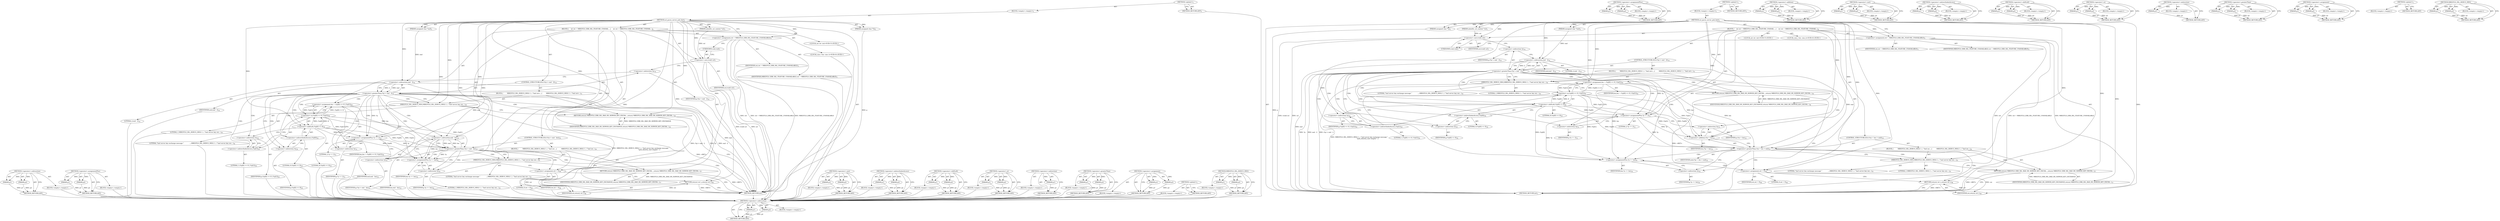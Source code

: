digraph "MBEDTLS_SSL_DEBUG_MSG" {
vulnerable_119 [label=<(METHOD,&lt;operator&gt;.subtraction)>];
vulnerable_120 [label=<(PARAM,p1)>];
vulnerable_121 [label=<(PARAM,p2)>];
vulnerable_122 [label=<(BLOCK,&lt;empty&gt;,&lt;empty&gt;)>];
vulnerable_123 [label=<(METHOD_RETURN,ANY)>];
vulnerable_144 [label=<(METHOD,&lt;operator&gt;.assignmentPlus)>];
vulnerable_145 [label=<(PARAM,p1)>];
vulnerable_146 [label=<(PARAM,p2)>];
vulnerable_147 [label=<(BLOCK,&lt;empty&gt;,&lt;empty&gt;)>];
vulnerable_148 [label=<(METHOD_RETURN,ANY)>];
vulnerable_6 [label=<(METHOD,&lt;global&gt;)<SUB>1</SUB>>];
vulnerable_7 [label=<(BLOCK,&lt;empty&gt;,&lt;empty&gt;)<SUB>1</SUB>>];
vulnerable_8 [label=<(METHOD,ssl_parse_server_psk_hint)<SUB>1</SUB>>];
vulnerable_9 [label=<(PARAM,mbedtls_ssl_context *ssl)<SUB>1</SUB>>];
vulnerable_10 [label=<(PARAM,unsigned char **p)<SUB>2</SUB>>];
vulnerable_11 [label=<(PARAM,unsigned char *end)<SUB>3</SUB>>];
vulnerable_12 [label=<(BLOCK,{
    int ret = MBEDTLS_ERR_SSL_FEATURE_UNAVAIL...,{
    int ret = MBEDTLS_ERR_SSL_FEATURE_UNAVAIL...)<SUB>4</SUB>>];
vulnerable_13 [label="<(LOCAL,int ret: int)<SUB>5</SUB>>"];
vulnerable_14 [label=<(&lt;operator&gt;.assignment,ret = MBEDTLS_ERR_SSL_FEATURE_UNAVAILABLE)<SUB>5</SUB>>];
vulnerable_15 [label=<(IDENTIFIER,ret,ret = MBEDTLS_ERR_SSL_FEATURE_UNAVAILABLE)<SUB>5</SUB>>];
vulnerable_16 [label=<(IDENTIFIER,MBEDTLS_ERR_SSL_FEATURE_UNAVAILABLE,ret = MBEDTLS_ERR_SSL_FEATURE_UNAVAILABLE)<SUB>5</SUB>>];
vulnerable_17 [label="<(LOCAL,size_t len: size_t)<SUB>6</SUB>>"];
vulnerable_18 [label=<(&lt;operator&gt;.cast,(void) ssl)<SUB>7</SUB>>];
vulnerable_19 [label=<(UNKNOWN,void,void)<SUB>7</SUB>>];
vulnerable_20 [label=<(IDENTIFIER,ssl,(void) ssl)<SUB>7</SUB>>];
vulnerable_21 [label=<(CONTROL_STRUCTURE,IF,if ((*p) &gt; end - 2))<SUB>14</SUB>>];
vulnerable_22 [label=<(&lt;operator&gt;.greaterThan,(*p) &gt; end - 2)<SUB>14</SUB>>];
vulnerable_23 [label=<(&lt;operator&gt;.indirection,*p)<SUB>14</SUB>>];
vulnerable_24 [label=<(IDENTIFIER,p,(*p) &gt; end - 2)<SUB>14</SUB>>];
vulnerable_25 [label=<(&lt;operator&gt;.subtraction,end - 2)<SUB>14</SUB>>];
vulnerable_26 [label=<(IDENTIFIER,end,end - 2)<SUB>14</SUB>>];
vulnerable_27 [label=<(LITERAL,2,end - 2)<SUB>14</SUB>>];
vulnerable_28 [label=<(BLOCK,{
        MBEDTLS_SSL_DEBUG_MSG( 1, ( &quot;bad serv...,{
        MBEDTLS_SSL_DEBUG_MSG( 1, ( &quot;bad serv...)<SUB>15</SUB>>];
vulnerable_29 [label=<(MBEDTLS_SSL_DEBUG_MSG,MBEDTLS_SSL_DEBUG_MSG( 1, ( &quot;bad server key exc...)<SUB>16</SUB>>];
vulnerable_30 [label=<(LITERAL,1,MBEDTLS_SSL_DEBUG_MSG( 1, ( &quot;bad server key exc...)<SUB>16</SUB>>];
vulnerable_31 [label=<(LITERAL,&quot;bad server key exchange message &quot;
            ...,MBEDTLS_SSL_DEBUG_MSG( 1, ( &quot;bad server key exc...)<SUB>16</SUB>>];
vulnerable_32 [label=<(RETURN,return( MBEDTLS_ERR_SSL_BAD_HS_SERVER_KEY_EXCHA...,return( MBEDTLS_ERR_SSL_BAD_HS_SERVER_KEY_EXCHA...)<SUB>18</SUB>>];
vulnerable_33 [label=<(IDENTIFIER,MBEDTLS_ERR_SSL_BAD_HS_SERVER_KEY_EXCHANGE,return( MBEDTLS_ERR_SSL_BAD_HS_SERVER_KEY_EXCHA...)<SUB>18</SUB>>];
vulnerable_34 [label=<(&lt;operator&gt;.assignment,len = (*p)[0] &lt;&lt; 8 | (*p)[1])<SUB>20</SUB>>];
vulnerable_35 [label=<(IDENTIFIER,len,len = (*p)[0] &lt;&lt; 8 | (*p)[1])<SUB>20</SUB>>];
vulnerable_36 [label=<(&lt;operator&gt;.or,(*p)[0] &lt;&lt; 8 | (*p)[1])<SUB>20</SUB>>];
vulnerable_37 [label=<(&lt;operator&gt;.shiftLeft,(*p)[0] &lt;&lt; 8)<SUB>20</SUB>>];
vulnerable_38 [label=<(&lt;operator&gt;.indirectIndexAccess,(*p)[0])<SUB>20</SUB>>];
vulnerable_39 [label=<(&lt;operator&gt;.indirection,*p)<SUB>20</SUB>>];
vulnerable_40 [label=<(IDENTIFIER,p,(*p)[0] &lt;&lt; 8)<SUB>20</SUB>>];
vulnerable_41 [label=<(LITERAL,0,(*p)[0] &lt;&lt; 8)<SUB>20</SUB>>];
vulnerable_42 [label=<(LITERAL,8,(*p)[0] &lt;&lt; 8)<SUB>20</SUB>>];
vulnerable_43 [label=<(&lt;operator&gt;.indirectIndexAccess,(*p)[1])<SUB>20</SUB>>];
vulnerable_44 [label=<(&lt;operator&gt;.indirection,*p)<SUB>20</SUB>>];
vulnerable_45 [label=<(IDENTIFIER,p,(*p)[0] &lt;&lt; 8 | (*p)[1])<SUB>20</SUB>>];
vulnerable_46 [label=<(LITERAL,1,(*p)[0] &lt;&lt; 8 | (*p)[1])<SUB>20</SUB>>];
vulnerable_47 [label=<(&lt;operator&gt;.assignmentPlus,*p += 2)<SUB>21</SUB>>];
vulnerable_48 [label=<(&lt;operator&gt;.indirection,*p)<SUB>21</SUB>>];
vulnerable_49 [label=<(IDENTIFIER,p,*p += 2)<SUB>21</SUB>>];
vulnerable_50 [label=<(LITERAL,2,*p += 2)<SUB>21</SUB>>];
vulnerable_51 [label=<(CONTROL_STRUCTURE,IF,if ((*p) + len &gt; end))<SUB>23</SUB>>];
vulnerable_52 [label=<(&lt;operator&gt;.greaterThan,(*p) + len &gt; end)<SUB>23</SUB>>];
vulnerable_53 [label=<(&lt;operator&gt;.addition,(*p) + len)<SUB>23</SUB>>];
vulnerable_54 [label=<(&lt;operator&gt;.indirection,*p)<SUB>23</SUB>>];
vulnerable_55 [label=<(IDENTIFIER,p,(*p) + len)<SUB>23</SUB>>];
vulnerable_56 [label=<(IDENTIFIER,len,(*p) + len)<SUB>23</SUB>>];
vulnerable_57 [label=<(IDENTIFIER,end,(*p) + len &gt; end)<SUB>23</SUB>>];
vulnerable_58 [label=<(BLOCK,{
         MBEDTLS_SSL_DEBUG_MSG( 1, ( &quot;bad ser...,{
         MBEDTLS_SSL_DEBUG_MSG( 1, ( &quot;bad ser...)<SUB>24</SUB>>];
vulnerable_59 [label=<(MBEDTLS_SSL_DEBUG_MSG,MBEDTLS_SSL_DEBUG_MSG( 1, ( &quot;bad server key exc...)<SUB>25</SUB>>];
vulnerable_60 [label=<(LITERAL,1,MBEDTLS_SSL_DEBUG_MSG( 1, ( &quot;bad server key exc...)<SUB>25</SUB>>];
vulnerable_61 [label=<(LITERAL,&quot;bad server key exchange message &quot;
            ...,MBEDTLS_SSL_DEBUG_MSG( 1, ( &quot;bad server key exc...)<SUB>25</SUB>>];
vulnerable_62 [label=<(RETURN,return( MBEDTLS_ERR_SSL_BAD_HS_SERVER_KEY_EXCHA...,return( MBEDTLS_ERR_SSL_BAD_HS_SERVER_KEY_EXCHA...)<SUB>27</SUB>>];
vulnerable_63 [label=<(IDENTIFIER,MBEDTLS_ERR_SSL_BAD_HS_SERVER_KEY_EXCHANGE,return( MBEDTLS_ERR_SSL_BAD_HS_SERVER_KEY_EXCHA...)<SUB>27</SUB>>];
vulnerable_64 [label=<(&lt;operator&gt;.assignmentPlus,*p += len)<SUB>35</SUB>>];
vulnerable_65 [label=<(&lt;operator&gt;.indirection,*p)<SUB>35</SUB>>];
vulnerable_66 [label=<(IDENTIFIER,p,*p += len)<SUB>35</SUB>>];
vulnerable_67 [label=<(IDENTIFIER,len,*p += len)<SUB>35</SUB>>];
vulnerable_68 [label=<(&lt;operator&gt;.assignment,ret = 0)<SUB>36</SUB>>];
vulnerable_69 [label=<(IDENTIFIER,ret,ret = 0)<SUB>36</SUB>>];
vulnerable_70 [label=<(LITERAL,0,ret = 0)<SUB>36</SUB>>];
vulnerable_71 [label=<(RETURN,return( ret );,return( ret );)<SUB>38</SUB>>];
vulnerable_72 [label=<(IDENTIFIER,ret,return( ret );)<SUB>38</SUB>>];
vulnerable_73 [label=<(METHOD_RETURN,int)<SUB>1</SUB>>];
vulnerable_75 [label=<(METHOD_RETURN,ANY)<SUB>1</SUB>>];
vulnerable_149 [label=<(METHOD,&lt;operator&gt;.addition)>];
vulnerable_150 [label=<(PARAM,p1)>];
vulnerable_151 [label=<(PARAM,p2)>];
vulnerable_152 [label=<(BLOCK,&lt;empty&gt;,&lt;empty&gt;)>];
vulnerable_153 [label=<(METHOD_RETURN,ANY)>];
vulnerable_105 [label=<(METHOD,&lt;operator&gt;.cast)>];
vulnerable_106 [label=<(PARAM,p1)>];
vulnerable_107 [label=<(PARAM,p2)>];
vulnerable_108 [label=<(BLOCK,&lt;empty&gt;,&lt;empty&gt;)>];
vulnerable_109 [label=<(METHOD_RETURN,ANY)>];
vulnerable_139 [label=<(METHOD,&lt;operator&gt;.indirectIndexAccess)>];
vulnerable_140 [label=<(PARAM,p1)>];
vulnerable_141 [label=<(PARAM,p2)>];
vulnerable_142 [label=<(BLOCK,&lt;empty&gt;,&lt;empty&gt;)>];
vulnerable_143 [label=<(METHOD_RETURN,ANY)>];
vulnerable_134 [label=<(METHOD,&lt;operator&gt;.shiftLeft)>];
vulnerable_135 [label=<(PARAM,p1)>];
vulnerable_136 [label=<(PARAM,p2)>];
vulnerable_137 [label=<(BLOCK,&lt;empty&gt;,&lt;empty&gt;)>];
vulnerable_138 [label=<(METHOD_RETURN,ANY)>];
vulnerable_129 [label=<(METHOD,&lt;operator&gt;.or)>];
vulnerable_130 [label=<(PARAM,p1)>];
vulnerable_131 [label=<(PARAM,p2)>];
vulnerable_132 [label=<(BLOCK,&lt;empty&gt;,&lt;empty&gt;)>];
vulnerable_133 [label=<(METHOD_RETURN,ANY)>];
vulnerable_115 [label=<(METHOD,&lt;operator&gt;.indirection)>];
vulnerable_116 [label=<(PARAM,p1)>];
vulnerable_117 [label=<(BLOCK,&lt;empty&gt;,&lt;empty&gt;)>];
vulnerable_118 [label=<(METHOD_RETURN,ANY)>];
vulnerable_110 [label=<(METHOD,&lt;operator&gt;.greaterThan)>];
vulnerable_111 [label=<(PARAM,p1)>];
vulnerable_112 [label=<(PARAM,p2)>];
vulnerable_113 [label=<(BLOCK,&lt;empty&gt;,&lt;empty&gt;)>];
vulnerable_114 [label=<(METHOD_RETURN,ANY)>];
vulnerable_100 [label=<(METHOD,&lt;operator&gt;.assignment)>];
vulnerable_101 [label=<(PARAM,p1)>];
vulnerable_102 [label=<(PARAM,p2)>];
vulnerable_103 [label=<(BLOCK,&lt;empty&gt;,&lt;empty&gt;)>];
vulnerable_104 [label=<(METHOD_RETURN,ANY)>];
vulnerable_94 [label=<(METHOD,&lt;global&gt;)<SUB>1</SUB>>];
vulnerable_95 [label=<(BLOCK,&lt;empty&gt;,&lt;empty&gt;)>];
vulnerable_96 [label=<(METHOD_RETURN,ANY)>];
vulnerable_124 [label=<(METHOD,MBEDTLS_SSL_DEBUG_MSG)>];
vulnerable_125 [label=<(PARAM,p1)>];
vulnerable_126 [label=<(PARAM,p2)>];
vulnerable_127 [label=<(BLOCK,&lt;empty&gt;,&lt;empty&gt;)>];
vulnerable_128 [label=<(METHOD_RETURN,ANY)>];
fixed_119 [label=<(METHOD,&lt;operator&gt;.subtraction)>];
fixed_120 [label=<(PARAM,p1)>];
fixed_121 [label=<(PARAM,p2)>];
fixed_122 [label=<(BLOCK,&lt;empty&gt;,&lt;empty&gt;)>];
fixed_123 [label=<(METHOD_RETURN,ANY)>];
fixed_144 [label=<(METHOD,&lt;operator&gt;.assignmentPlus)>];
fixed_145 [label=<(PARAM,p1)>];
fixed_146 [label=<(PARAM,p2)>];
fixed_147 [label=<(BLOCK,&lt;empty&gt;,&lt;empty&gt;)>];
fixed_148 [label=<(METHOD_RETURN,ANY)>];
fixed_6 [label=<(METHOD,&lt;global&gt;)<SUB>1</SUB>>];
fixed_7 [label=<(BLOCK,&lt;empty&gt;,&lt;empty&gt;)<SUB>1</SUB>>];
fixed_8 [label=<(METHOD,ssl_parse_server_psk_hint)<SUB>1</SUB>>];
fixed_9 [label=<(PARAM,mbedtls_ssl_context *ssl)<SUB>1</SUB>>];
fixed_10 [label=<(PARAM,unsigned char **p)<SUB>2</SUB>>];
fixed_11 [label=<(PARAM,unsigned char *end)<SUB>3</SUB>>];
fixed_12 [label=<(BLOCK,{
    int ret = MBEDTLS_ERR_SSL_FEATURE_UNAVAIL...,{
    int ret = MBEDTLS_ERR_SSL_FEATURE_UNAVAIL...)<SUB>4</SUB>>];
fixed_13 [label="<(LOCAL,int ret: int)<SUB>5</SUB>>"];
fixed_14 [label=<(&lt;operator&gt;.assignment,ret = MBEDTLS_ERR_SSL_FEATURE_UNAVAILABLE)<SUB>5</SUB>>];
fixed_15 [label=<(IDENTIFIER,ret,ret = MBEDTLS_ERR_SSL_FEATURE_UNAVAILABLE)<SUB>5</SUB>>];
fixed_16 [label=<(IDENTIFIER,MBEDTLS_ERR_SSL_FEATURE_UNAVAILABLE,ret = MBEDTLS_ERR_SSL_FEATURE_UNAVAILABLE)<SUB>5</SUB>>];
fixed_17 [label="<(LOCAL,size_t len: size_t)<SUB>6</SUB>>"];
fixed_18 [label=<(&lt;operator&gt;.cast,(void) ssl)<SUB>7</SUB>>];
fixed_19 [label=<(UNKNOWN,void,void)<SUB>7</SUB>>];
fixed_20 [label=<(IDENTIFIER,ssl,(void) ssl)<SUB>7</SUB>>];
fixed_21 [label=<(CONTROL_STRUCTURE,IF,if ((*p) &gt; end - 2))<SUB>14</SUB>>];
fixed_22 [label=<(&lt;operator&gt;.greaterThan,(*p) &gt; end - 2)<SUB>14</SUB>>];
fixed_23 [label=<(&lt;operator&gt;.indirection,*p)<SUB>14</SUB>>];
fixed_24 [label=<(IDENTIFIER,p,(*p) &gt; end - 2)<SUB>14</SUB>>];
fixed_25 [label=<(&lt;operator&gt;.subtraction,end - 2)<SUB>14</SUB>>];
fixed_26 [label=<(IDENTIFIER,end,end - 2)<SUB>14</SUB>>];
fixed_27 [label=<(LITERAL,2,end - 2)<SUB>14</SUB>>];
fixed_28 [label=<(BLOCK,{
        MBEDTLS_SSL_DEBUG_MSG( 1, ( &quot;bad serv...,{
        MBEDTLS_SSL_DEBUG_MSG( 1, ( &quot;bad serv...)<SUB>15</SUB>>];
fixed_29 [label=<(MBEDTLS_SSL_DEBUG_MSG,MBEDTLS_SSL_DEBUG_MSG( 1, ( &quot;bad server key exc...)<SUB>16</SUB>>];
fixed_30 [label=<(LITERAL,1,MBEDTLS_SSL_DEBUG_MSG( 1, ( &quot;bad server key exc...)<SUB>16</SUB>>];
fixed_31 [label=<(LITERAL,&quot;bad server key exchange message &quot;
            ...,MBEDTLS_SSL_DEBUG_MSG( 1, ( &quot;bad server key exc...)<SUB>16</SUB>>];
fixed_32 [label=<(RETURN,return( MBEDTLS_ERR_SSL_BAD_HS_SERVER_KEY_EXCHA...,return( MBEDTLS_ERR_SSL_BAD_HS_SERVER_KEY_EXCHA...)<SUB>18</SUB>>];
fixed_33 [label=<(IDENTIFIER,MBEDTLS_ERR_SSL_BAD_HS_SERVER_KEY_EXCHANGE,return( MBEDTLS_ERR_SSL_BAD_HS_SERVER_KEY_EXCHA...)<SUB>18</SUB>>];
fixed_34 [label=<(&lt;operator&gt;.assignment,len = (*p)[0] &lt;&lt; 8 | (*p)[1])<SUB>20</SUB>>];
fixed_35 [label=<(IDENTIFIER,len,len = (*p)[0] &lt;&lt; 8 | (*p)[1])<SUB>20</SUB>>];
fixed_36 [label=<(&lt;operator&gt;.or,(*p)[0] &lt;&lt; 8 | (*p)[1])<SUB>20</SUB>>];
fixed_37 [label=<(&lt;operator&gt;.shiftLeft,(*p)[0] &lt;&lt; 8)<SUB>20</SUB>>];
fixed_38 [label=<(&lt;operator&gt;.indirectIndexAccess,(*p)[0])<SUB>20</SUB>>];
fixed_39 [label=<(&lt;operator&gt;.indirection,*p)<SUB>20</SUB>>];
fixed_40 [label=<(IDENTIFIER,p,(*p)[0] &lt;&lt; 8)<SUB>20</SUB>>];
fixed_41 [label=<(LITERAL,0,(*p)[0] &lt;&lt; 8)<SUB>20</SUB>>];
fixed_42 [label=<(LITERAL,8,(*p)[0] &lt;&lt; 8)<SUB>20</SUB>>];
fixed_43 [label=<(&lt;operator&gt;.indirectIndexAccess,(*p)[1])<SUB>20</SUB>>];
fixed_44 [label=<(&lt;operator&gt;.indirection,*p)<SUB>20</SUB>>];
fixed_45 [label=<(IDENTIFIER,p,(*p)[0] &lt;&lt; 8 | (*p)[1])<SUB>20</SUB>>];
fixed_46 [label=<(LITERAL,1,(*p)[0] &lt;&lt; 8 | (*p)[1])<SUB>20</SUB>>];
fixed_47 [label=<(&lt;operator&gt;.assignmentPlus,*p += 2)<SUB>21</SUB>>];
fixed_48 [label=<(&lt;operator&gt;.indirection,*p)<SUB>21</SUB>>];
fixed_49 [label=<(IDENTIFIER,p,*p += 2)<SUB>21</SUB>>];
fixed_50 [label=<(LITERAL,2,*p += 2)<SUB>21</SUB>>];
fixed_51 [label=<(CONTROL_STRUCTURE,IF,if ((*p) &gt; end - len))<SUB>23</SUB>>];
fixed_52 [label=<(&lt;operator&gt;.greaterThan,(*p) &gt; end - len)<SUB>23</SUB>>];
fixed_53 [label=<(&lt;operator&gt;.indirection,*p)<SUB>23</SUB>>];
fixed_54 [label=<(IDENTIFIER,p,(*p) &gt; end - len)<SUB>23</SUB>>];
fixed_55 [label=<(&lt;operator&gt;.subtraction,end - len)<SUB>23</SUB>>];
fixed_56 [label=<(IDENTIFIER,end,end - len)<SUB>23</SUB>>];
fixed_57 [label=<(IDENTIFIER,len,end - len)<SUB>23</SUB>>];
fixed_58 [label=<(BLOCK,{
         MBEDTLS_SSL_DEBUG_MSG( 1, ( &quot;bad ser...,{
         MBEDTLS_SSL_DEBUG_MSG( 1, ( &quot;bad ser...)<SUB>24</SUB>>];
fixed_59 [label=<(MBEDTLS_SSL_DEBUG_MSG,MBEDTLS_SSL_DEBUG_MSG( 1, ( &quot;bad server key exc...)<SUB>25</SUB>>];
fixed_60 [label=<(LITERAL,1,MBEDTLS_SSL_DEBUG_MSG( 1, ( &quot;bad server key exc...)<SUB>25</SUB>>];
fixed_61 [label=<(LITERAL,&quot;bad server key exchange message &quot;
            ...,MBEDTLS_SSL_DEBUG_MSG( 1, ( &quot;bad server key exc...)<SUB>25</SUB>>];
fixed_62 [label=<(RETURN,return( MBEDTLS_ERR_SSL_BAD_HS_SERVER_KEY_EXCHA...,return( MBEDTLS_ERR_SSL_BAD_HS_SERVER_KEY_EXCHA...)<SUB>27</SUB>>];
fixed_63 [label=<(IDENTIFIER,MBEDTLS_ERR_SSL_BAD_HS_SERVER_KEY_EXCHANGE,return( MBEDTLS_ERR_SSL_BAD_HS_SERVER_KEY_EXCHA...)<SUB>27</SUB>>];
fixed_64 [label=<(&lt;operator&gt;.assignmentPlus,*p += len)<SUB>35</SUB>>];
fixed_65 [label=<(&lt;operator&gt;.indirection,*p)<SUB>35</SUB>>];
fixed_66 [label=<(IDENTIFIER,p,*p += len)<SUB>35</SUB>>];
fixed_67 [label=<(IDENTIFIER,len,*p += len)<SUB>35</SUB>>];
fixed_68 [label=<(&lt;operator&gt;.assignment,ret = 0)<SUB>36</SUB>>];
fixed_69 [label=<(IDENTIFIER,ret,ret = 0)<SUB>36</SUB>>];
fixed_70 [label=<(LITERAL,0,ret = 0)<SUB>36</SUB>>];
fixed_71 [label=<(RETURN,return( ret );,return( ret );)<SUB>38</SUB>>];
fixed_72 [label=<(IDENTIFIER,ret,return( ret );)<SUB>38</SUB>>];
fixed_73 [label=<(METHOD_RETURN,int)<SUB>1</SUB>>];
fixed_75 [label=<(METHOD_RETURN,ANY)<SUB>1</SUB>>];
fixed_105 [label=<(METHOD,&lt;operator&gt;.cast)>];
fixed_106 [label=<(PARAM,p1)>];
fixed_107 [label=<(PARAM,p2)>];
fixed_108 [label=<(BLOCK,&lt;empty&gt;,&lt;empty&gt;)>];
fixed_109 [label=<(METHOD_RETURN,ANY)>];
fixed_139 [label=<(METHOD,&lt;operator&gt;.indirectIndexAccess)>];
fixed_140 [label=<(PARAM,p1)>];
fixed_141 [label=<(PARAM,p2)>];
fixed_142 [label=<(BLOCK,&lt;empty&gt;,&lt;empty&gt;)>];
fixed_143 [label=<(METHOD_RETURN,ANY)>];
fixed_134 [label=<(METHOD,&lt;operator&gt;.shiftLeft)>];
fixed_135 [label=<(PARAM,p1)>];
fixed_136 [label=<(PARAM,p2)>];
fixed_137 [label=<(BLOCK,&lt;empty&gt;,&lt;empty&gt;)>];
fixed_138 [label=<(METHOD_RETURN,ANY)>];
fixed_129 [label=<(METHOD,&lt;operator&gt;.or)>];
fixed_130 [label=<(PARAM,p1)>];
fixed_131 [label=<(PARAM,p2)>];
fixed_132 [label=<(BLOCK,&lt;empty&gt;,&lt;empty&gt;)>];
fixed_133 [label=<(METHOD_RETURN,ANY)>];
fixed_115 [label=<(METHOD,&lt;operator&gt;.indirection)>];
fixed_116 [label=<(PARAM,p1)>];
fixed_117 [label=<(BLOCK,&lt;empty&gt;,&lt;empty&gt;)>];
fixed_118 [label=<(METHOD_RETURN,ANY)>];
fixed_110 [label=<(METHOD,&lt;operator&gt;.greaterThan)>];
fixed_111 [label=<(PARAM,p1)>];
fixed_112 [label=<(PARAM,p2)>];
fixed_113 [label=<(BLOCK,&lt;empty&gt;,&lt;empty&gt;)>];
fixed_114 [label=<(METHOD_RETURN,ANY)>];
fixed_100 [label=<(METHOD,&lt;operator&gt;.assignment)>];
fixed_101 [label=<(PARAM,p1)>];
fixed_102 [label=<(PARAM,p2)>];
fixed_103 [label=<(BLOCK,&lt;empty&gt;,&lt;empty&gt;)>];
fixed_104 [label=<(METHOD_RETURN,ANY)>];
fixed_94 [label=<(METHOD,&lt;global&gt;)<SUB>1</SUB>>];
fixed_95 [label=<(BLOCK,&lt;empty&gt;,&lt;empty&gt;)>];
fixed_96 [label=<(METHOD_RETURN,ANY)>];
fixed_124 [label=<(METHOD,MBEDTLS_SSL_DEBUG_MSG)>];
fixed_125 [label=<(PARAM,p1)>];
fixed_126 [label=<(PARAM,p2)>];
fixed_127 [label=<(BLOCK,&lt;empty&gt;,&lt;empty&gt;)>];
fixed_128 [label=<(METHOD_RETURN,ANY)>];
vulnerable_119 -> vulnerable_120  [key=0, label="AST: "];
vulnerable_119 -> vulnerable_120  [key=1, label="DDG: "];
vulnerable_119 -> vulnerable_122  [key=0, label="AST: "];
vulnerable_119 -> vulnerable_121  [key=0, label="AST: "];
vulnerable_119 -> vulnerable_121  [key=1, label="DDG: "];
vulnerable_119 -> vulnerable_123  [key=0, label="AST: "];
vulnerable_119 -> vulnerable_123  [key=1, label="CFG: "];
vulnerable_120 -> vulnerable_123  [key=0, label="DDG: p1"];
vulnerable_121 -> vulnerable_123  [key=0, label="DDG: p2"];
vulnerable_144 -> vulnerable_145  [key=0, label="AST: "];
vulnerable_144 -> vulnerable_145  [key=1, label="DDG: "];
vulnerable_144 -> vulnerable_147  [key=0, label="AST: "];
vulnerable_144 -> vulnerable_146  [key=0, label="AST: "];
vulnerable_144 -> vulnerable_146  [key=1, label="DDG: "];
vulnerable_144 -> vulnerable_148  [key=0, label="AST: "];
vulnerable_144 -> vulnerable_148  [key=1, label="CFG: "];
vulnerable_145 -> vulnerable_148  [key=0, label="DDG: p1"];
vulnerable_146 -> vulnerable_148  [key=0, label="DDG: p2"];
vulnerable_6 -> vulnerable_7  [key=0, label="AST: "];
vulnerable_6 -> vulnerable_75  [key=0, label="AST: "];
vulnerable_6 -> vulnerable_75  [key=1, label="CFG: "];
vulnerable_7 -> vulnerable_8  [key=0, label="AST: "];
vulnerable_8 -> vulnerable_9  [key=0, label="AST: "];
vulnerable_8 -> vulnerable_9  [key=1, label="DDG: "];
vulnerable_8 -> vulnerable_10  [key=0, label="AST: "];
vulnerable_8 -> vulnerable_10  [key=1, label="DDG: "];
vulnerable_8 -> vulnerable_11  [key=0, label="AST: "];
vulnerable_8 -> vulnerable_11  [key=1, label="DDG: "];
vulnerable_8 -> vulnerable_12  [key=0, label="AST: "];
vulnerable_8 -> vulnerable_73  [key=0, label="AST: "];
vulnerable_8 -> vulnerable_14  [key=0, label="CFG: "];
vulnerable_8 -> vulnerable_14  [key=1, label="DDG: "];
vulnerable_8 -> vulnerable_18  [key=0, label="DDG: "];
vulnerable_8 -> vulnerable_47  [key=0, label="DDG: "];
vulnerable_8 -> vulnerable_64  [key=0, label="DDG: "];
vulnerable_8 -> vulnerable_68  [key=0, label="DDG: "];
vulnerable_8 -> vulnerable_72  [key=0, label="DDG: "];
vulnerable_8 -> vulnerable_32  [key=0, label="DDG: "];
vulnerable_8 -> vulnerable_52  [key=0, label="DDG: "];
vulnerable_8 -> vulnerable_62  [key=0, label="DDG: "];
vulnerable_8 -> vulnerable_25  [key=0, label="DDG: "];
vulnerable_8 -> vulnerable_29  [key=0, label="DDG: "];
vulnerable_8 -> vulnerable_33  [key=0, label="DDG: "];
vulnerable_8 -> vulnerable_37  [key=0, label="DDG: "];
vulnerable_8 -> vulnerable_53  [key=0, label="DDG: "];
vulnerable_8 -> vulnerable_59  [key=0, label="DDG: "];
vulnerable_8 -> vulnerable_63  [key=0, label="DDG: "];
vulnerable_9 -> vulnerable_18  [key=0, label="DDG: ssl"];
vulnerable_10 -> vulnerable_73  [key=0, label="DDG: p"];
vulnerable_11 -> vulnerable_25  [key=0, label="DDG: end"];
vulnerable_12 -> vulnerable_13  [key=0, label="AST: "];
vulnerable_12 -> vulnerable_14  [key=0, label="AST: "];
vulnerable_12 -> vulnerable_17  [key=0, label="AST: "];
vulnerable_12 -> vulnerable_18  [key=0, label="AST: "];
vulnerable_12 -> vulnerable_21  [key=0, label="AST: "];
vulnerable_12 -> vulnerable_34  [key=0, label="AST: "];
vulnerable_12 -> vulnerable_47  [key=0, label="AST: "];
vulnerable_12 -> vulnerable_51  [key=0, label="AST: "];
vulnerable_12 -> vulnerable_64  [key=0, label="AST: "];
vulnerable_12 -> vulnerable_68  [key=0, label="AST: "];
vulnerable_12 -> vulnerable_71  [key=0, label="AST: "];
vulnerable_14 -> vulnerable_15  [key=0, label="AST: "];
vulnerable_14 -> vulnerable_16  [key=0, label="AST: "];
vulnerable_14 -> vulnerable_19  [key=0, label="CFG: "];
vulnerable_14 -> vulnerable_73  [key=0, label="DDG: ret"];
vulnerable_14 -> vulnerable_73  [key=1, label="DDG: ret = MBEDTLS_ERR_SSL_FEATURE_UNAVAILABLE"];
vulnerable_14 -> vulnerable_73  [key=2, label="DDG: MBEDTLS_ERR_SSL_FEATURE_UNAVAILABLE"];
vulnerable_18 -> vulnerable_19  [key=0, label="AST: "];
vulnerable_18 -> vulnerable_20  [key=0, label="AST: "];
vulnerable_18 -> vulnerable_23  [key=0, label="CFG: "];
vulnerable_18 -> vulnerable_73  [key=0, label="DDG: ssl"];
vulnerable_18 -> vulnerable_73  [key=1, label="DDG: (void) ssl"];
vulnerable_19 -> vulnerable_18  [key=0, label="CFG: "];
vulnerable_21 -> vulnerable_22  [key=0, label="AST: "];
vulnerable_21 -> vulnerable_28  [key=0, label="AST: "];
vulnerable_22 -> vulnerable_23  [key=0, label="AST: "];
vulnerable_22 -> vulnerable_25  [key=0, label="AST: "];
vulnerable_22 -> vulnerable_29  [key=0, label="CFG: "];
vulnerable_22 -> vulnerable_29  [key=1, label="CDG: "];
vulnerable_22 -> vulnerable_39  [key=0, label="CFG: "];
vulnerable_22 -> vulnerable_39  [key=1, label="CDG: "];
vulnerable_22 -> vulnerable_73  [key=0, label="DDG: *p"];
vulnerable_22 -> vulnerable_73  [key=1, label="DDG: end - 2"];
vulnerable_22 -> vulnerable_73  [key=2, label="DDG: (*p) &gt; end - 2"];
vulnerable_22 -> vulnerable_47  [key=0, label="DDG: *p"];
vulnerable_22 -> vulnerable_47  [key=1, label="CDG: "];
vulnerable_22 -> vulnerable_34  [key=0, label="CDG: "];
vulnerable_22 -> vulnerable_48  [key=0, label="CDG: "];
vulnerable_22 -> vulnerable_32  [key=0, label="CDG: "];
vulnerable_22 -> vulnerable_36  [key=0, label="CDG: "];
vulnerable_22 -> vulnerable_52  [key=0, label="CDG: "];
vulnerable_22 -> vulnerable_37  [key=0, label="CDG: "];
vulnerable_22 -> vulnerable_53  [key=0, label="CDG: "];
vulnerable_22 -> vulnerable_38  [key=0, label="CDG: "];
vulnerable_22 -> vulnerable_44  [key=0, label="CDG: "];
vulnerable_22 -> vulnerable_54  [key=0, label="CDG: "];
vulnerable_22 -> vulnerable_43  [key=0, label="CDG: "];
vulnerable_23 -> vulnerable_24  [key=0, label="AST: "];
vulnerable_23 -> vulnerable_25  [key=0, label="CFG: "];
vulnerable_25 -> vulnerable_26  [key=0, label="AST: "];
vulnerable_25 -> vulnerable_27  [key=0, label="AST: "];
vulnerable_25 -> vulnerable_22  [key=0, label="CFG: "];
vulnerable_25 -> vulnerable_22  [key=1, label="DDG: end"];
vulnerable_25 -> vulnerable_22  [key=2, label="DDG: 2"];
vulnerable_25 -> vulnerable_73  [key=0, label="DDG: end"];
vulnerable_25 -> vulnerable_52  [key=0, label="DDG: end"];
vulnerable_28 -> vulnerable_29  [key=0, label="AST: "];
vulnerable_28 -> vulnerable_32  [key=0, label="AST: "];
vulnerable_29 -> vulnerable_30  [key=0, label="AST: "];
vulnerable_29 -> vulnerable_31  [key=0, label="AST: "];
vulnerable_29 -> vulnerable_32  [key=0, label="CFG: "];
vulnerable_29 -> vulnerable_73  [key=0, label="DDG: MBEDTLS_SSL_DEBUG_MSG( 1, ( &quot;bad server key exchange message &quot;
                                    &quot;(psk_identity_hint length)&quot; ) )"];
vulnerable_32 -> vulnerable_33  [key=0, label="AST: "];
vulnerable_32 -> vulnerable_73  [key=0, label="CFG: "];
vulnerable_32 -> vulnerable_73  [key=1, label="DDG: &lt;RET&gt;"];
vulnerable_33 -> vulnerable_32  [key=0, label="DDG: MBEDTLS_ERR_SSL_BAD_HS_SERVER_KEY_EXCHANGE"];
vulnerable_34 -> vulnerable_35  [key=0, label="AST: "];
vulnerable_34 -> vulnerable_36  [key=0, label="AST: "];
vulnerable_34 -> vulnerable_48  [key=0, label="CFG: "];
vulnerable_34 -> vulnerable_64  [key=0, label="DDG: len"];
vulnerable_34 -> vulnerable_52  [key=0, label="DDG: len"];
vulnerable_34 -> vulnerable_53  [key=0, label="DDG: len"];
vulnerable_36 -> vulnerable_37  [key=0, label="AST: "];
vulnerable_36 -> vulnerable_43  [key=0, label="AST: "];
vulnerable_36 -> vulnerable_34  [key=0, label="CFG: "];
vulnerable_36 -> vulnerable_34  [key=1, label="DDG: (*p)[0] &lt;&lt; 8"];
vulnerable_36 -> vulnerable_34  [key=2, label="DDG: (*p)[1]"];
vulnerable_36 -> vulnerable_47  [key=0, label="DDG: (*p)[1]"];
vulnerable_36 -> vulnerable_64  [key=0, label="DDG: (*p)[1]"];
vulnerable_36 -> vulnerable_52  [key=0, label="DDG: (*p)[1]"];
vulnerable_36 -> vulnerable_53  [key=0, label="DDG: (*p)[1]"];
vulnerable_37 -> vulnerable_38  [key=0, label="AST: "];
vulnerable_37 -> vulnerable_42  [key=0, label="AST: "];
vulnerable_37 -> vulnerable_44  [key=0, label="CFG: "];
vulnerable_37 -> vulnerable_47  [key=0, label="DDG: (*p)[0]"];
vulnerable_37 -> vulnerable_64  [key=0, label="DDG: (*p)[0]"];
vulnerable_37 -> vulnerable_36  [key=0, label="DDG: (*p)[0]"];
vulnerable_37 -> vulnerable_36  [key=1, label="DDG: 8"];
vulnerable_37 -> vulnerable_52  [key=0, label="DDG: (*p)[0]"];
vulnerable_37 -> vulnerable_53  [key=0, label="DDG: (*p)[0]"];
vulnerable_38 -> vulnerable_39  [key=0, label="AST: "];
vulnerable_38 -> vulnerable_41  [key=0, label="AST: "];
vulnerable_38 -> vulnerable_37  [key=0, label="CFG: "];
vulnerable_39 -> vulnerable_40  [key=0, label="AST: "];
vulnerable_39 -> vulnerable_38  [key=0, label="CFG: "];
vulnerable_43 -> vulnerable_44  [key=0, label="AST: "];
vulnerable_43 -> vulnerable_46  [key=0, label="AST: "];
vulnerable_43 -> vulnerable_36  [key=0, label="CFG: "];
vulnerable_44 -> vulnerable_45  [key=0, label="AST: "];
vulnerable_44 -> vulnerable_43  [key=0, label="CFG: "];
vulnerable_47 -> vulnerable_48  [key=0, label="AST: "];
vulnerable_47 -> vulnerable_50  [key=0, label="AST: "];
vulnerable_47 -> vulnerable_54  [key=0, label="CFG: "];
vulnerable_47 -> vulnerable_64  [key=0, label="DDG: *p"];
vulnerable_47 -> vulnerable_52  [key=0, label="DDG: *p"];
vulnerable_47 -> vulnerable_53  [key=0, label="DDG: *p"];
vulnerable_48 -> vulnerable_49  [key=0, label="AST: "];
vulnerable_48 -> vulnerable_47  [key=0, label="CFG: "];
vulnerable_51 -> vulnerable_52  [key=0, label="AST: "];
vulnerable_51 -> vulnerable_58  [key=0, label="AST: "];
vulnerable_52 -> vulnerable_53  [key=0, label="AST: "];
vulnerable_52 -> vulnerable_57  [key=0, label="AST: "];
vulnerable_52 -> vulnerable_59  [key=0, label="CFG: "];
vulnerable_52 -> vulnerable_59  [key=1, label="CDG: "];
vulnerable_52 -> vulnerable_65  [key=0, label="CFG: "];
vulnerable_52 -> vulnerable_65  [key=1, label="CDG: "];
vulnerable_52 -> vulnerable_68  [key=0, label="CDG: "];
vulnerable_52 -> vulnerable_64  [key=0, label="CDG: "];
vulnerable_52 -> vulnerable_71  [key=0, label="CDG: "];
vulnerable_52 -> vulnerable_62  [key=0, label="CDG: "];
vulnerable_53 -> vulnerable_54  [key=0, label="AST: "];
vulnerable_53 -> vulnerable_56  [key=0, label="AST: "];
vulnerable_53 -> vulnerable_52  [key=0, label="CFG: "];
vulnerable_54 -> vulnerable_55  [key=0, label="AST: "];
vulnerable_54 -> vulnerable_53  [key=0, label="CFG: "];
vulnerable_58 -> vulnerable_59  [key=0, label="AST: "];
vulnerable_58 -> vulnerable_62  [key=0, label="AST: "];
vulnerable_59 -> vulnerable_60  [key=0, label="AST: "];
vulnerable_59 -> vulnerable_61  [key=0, label="AST: "];
vulnerable_59 -> vulnerable_62  [key=0, label="CFG: "];
vulnerable_62 -> vulnerable_63  [key=0, label="AST: "];
vulnerable_62 -> vulnerable_73  [key=0, label="CFG: "];
vulnerable_62 -> vulnerable_73  [key=1, label="DDG: &lt;RET&gt;"];
vulnerable_63 -> vulnerable_62  [key=0, label="DDG: MBEDTLS_ERR_SSL_BAD_HS_SERVER_KEY_EXCHANGE"];
vulnerable_64 -> vulnerable_65  [key=0, label="AST: "];
vulnerable_64 -> vulnerable_67  [key=0, label="AST: "];
vulnerable_64 -> vulnerable_68  [key=0, label="CFG: "];
vulnerable_65 -> vulnerable_66  [key=0, label="AST: "];
vulnerable_65 -> vulnerable_64  [key=0, label="CFG: "];
vulnerable_68 -> vulnerable_69  [key=0, label="AST: "];
vulnerable_68 -> vulnerable_70  [key=0, label="AST: "];
vulnerable_68 -> vulnerable_71  [key=0, label="CFG: "];
vulnerable_68 -> vulnerable_72  [key=0, label="DDG: ret"];
vulnerable_71 -> vulnerable_72  [key=0, label="AST: "];
vulnerable_71 -> vulnerable_73  [key=0, label="CFG: "];
vulnerable_71 -> vulnerable_73  [key=1, label="DDG: &lt;RET&gt;"];
vulnerable_72 -> vulnerable_71  [key=0, label="DDG: ret"];
vulnerable_149 -> vulnerable_150  [key=0, label="AST: "];
vulnerable_149 -> vulnerable_150  [key=1, label="DDG: "];
vulnerable_149 -> vulnerable_152  [key=0, label="AST: "];
vulnerable_149 -> vulnerable_151  [key=0, label="AST: "];
vulnerable_149 -> vulnerable_151  [key=1, label="DDG: "];
vulnerable_149 -> vulnerable_153  [key=0, label="AST: "];
vulnerable_149 -> vulnerable_153  [key=1, label="CFG: "];
vulnerable_150 -> vulnerable_153  [key=0, label="DDG: p1"];
vulnerable_151 -> vulnerable_153  [key=0, label="DDG: p2"];
vulnerable_105 -> vulnerable_106  [key=0, label="AST: "];
vulnerable_105 -> vulnerable_106  [key=1, label="DDG: "];
vulnerable_105 -> vulnerable_108  [key=0, label="AST: "];
vulnerable_105 -> vulnerable_107  [key=0, label="AST: "];
vulnerable_105 -> vulnerable_107  [key=1, label="DDG: "];
vulnerable_105 -> vulnerable_109  [key=0, label="AST: "];
vulnerable_105 -> vulnerable_109  [key=1, label="CFG: "];
vulnerable_106 -> vulnerable_109  [key=0, label="DDG: p1"];
vulnerable_107 -> vulnerable_109  [key=0, label="DDG: p2"];
vulnerable_139 -> vulnerable_140  [key=0, label="AST: "];
vulnerable_139 -> vulnerable_140  [key=1, label="DDG: "];
vulnerable_139 -> vulnerable_142  [key=0, label="AST: "];
vulnerable_139 -> vulnerable_141  [key=0, label="AST: "];
vulnerable_139 -> vulnerable_141  [key=1, label="DDG: "];
vulnerable_139 -> vulnerable_143  [key=0, label="AST: "];
vulnerable_139 -> vulnerable_143  [key=1, label="CFG: "];
vulnerable_140 -> vulnerable_143  [key=0, label="DDG: p1"];
vulnerable_141 -> vulnerable_143  [key=0, label="DDG: p2"];
vulnerable_134 -> vulnerable_135  [key=0, label="AST: "];
vulnerable_134 -> vulnerable_135  [key=1, label="DDG: "];
vulnerable_134 -> vulnerable_137  [key=0, label="AST: "];
vulnerable_134 -> vulnerable_136  [key=0, label="AST: "];
vulnerable_134 -> vulnerable_136  [key=1, label="DDG: "];
vulnerable_134 -> vulnerable_138  [key=0, label="AST: "];
vulnerable_134 -> vulnerable_138  [key=1, label="CFG: "];
vulnerable_135 -> vulnerable_138  [key=0, label="DDG: p1"];
vulnerable_136 -> vulnerable_138  [key=0, label="DDG: p2"];
vulnerable_129 -> vulnerable_130  [key=0, label="AST: "];
vulnerable_129 -> vulnerable_130  [key=1, label="DDG: "];
vulnerable_129 -> vulnerable_132  [key=0, label="AST: "];
vulnerable_129 -> vulnerable_131  [key=0, label="AST: "];
vulnerable_129 -> vulnerable_131  [key=1, label="DDG: "];
vulnerable_129 -> vulnerable_133  [key=0, label="AST: "];
vulnerable_129 -> vulnerable_133  [key=1, label="CFG: "];
vulnerable_130 -> vulnerable_133  [key=0, label="DDG: p1"];
vulnerable_131 -> vulnerable_133  [key=0, label="DDG: p2"];
vulnerable_115 -> vulnerable_116  [key=0, label="AST: "];
vulnerable_115 -> vulnerable_116  [key=1, label="DDG: "];
vulnerable_115 -> vulnerable_117  [key=0, label="AST: "];
vulnerable_115 -> vulnerable_118  [key=0, label="AST: "];
vulnerable_115 -> vulnerable_118  [key=1, label="CFG: "];
vulnerable_116 -> vulnerable_118  [key=0, label="DDG: p1"];
vulnerable_110 -> vulnerable_111  [key=0, label="AST: "];
vulnerable_110 -> vulnerable_111  [key=1, label="DDG: "];
vulnerable_110 -> vulnerable_113  [key=0, label="AST: "];
vulnerable_110 -> vulnerable_112  [key=0, label="AST: "];
vulnerable_110 -> vulnerable_112  [key=1, label="DDG: "];
vulnerable_110 -> vulnerable_114  [key=0, label="AST: "];
vulnerable_110 -> vulnerable_114  [key=1, label="CFG: "];
vulnerable_111 -> vulnerable_114  [key=0, label="DDG: p1"];
vulnerable_112 -> vulnerable_114  [key=0, label="DDG: p2"];
vulnerable_100 -> vulnerable_101  [key=0, label="AST: "];
vulnerable_100 -> vulnerable_101  [key=1, label="DDG: "];
vulnerable_100 -> vulnerable_103  [key=0, label="AST: "];
vulnerable_100 -> vulnerable_102  [key=0, label="AST: "];
vulnerable_100 -> vulnerable_102  [key=1, label="DDG: "];
vulnerable_100 -> vulnerable_104  [key=0, label="AST: "];
vulnerable_100 -> vulnerable_104  [key=1, label="CFG: "];
vulnerable_101 -> vulnerable_104  [key=0, label="DDG: p1"];
vulnerable_102 -> vulnerable_104  [key=0, label="DDG: p2"];
vulnerable_94 -> vulnerable_95  [key=0, label="AST: "];
vulnerable_94 -> vulnerable_96  [key=0, label="AST: "];
vulnerable_94 -> vulnerable_96  [key=1, label="CFG: "];
vulnerable_124 -> vulnerable_125  [key=0, label="AST: "];
vulnerable_124 -> vulnerable_125  [key=1, label="DDG: "];
vulnerable_124 -> vulnerable_127  [key=0, label="AST: "];
vulnerable_124 -> vulnerable_126  [key=0, label="AST: "];
vulnerable_124 -> vulnerable_126  [key=1, label="DDG: "];
vulnerable_124 -> vulnerable_128  [key=0, label="AST: "];
vulnerable_124 -> vulnerable_128  [key=1, label="CFG: "];
vulnerable_125 -> vulnerable_128  [key=0, label="DDG: p1"];
vulnerable_126 -> vulnerable_128  [key=0, label="DDG: p2"];
fixed_119 -> fixed_120  [key=0, label="AST: "];
fixed_119 -> fixed_120  [key=1, label="DDG: "];
fixed_119 -> fixed_122  [key=0, label="AST: "];
fixed_119 -> fixed_121  [key=0, label="AST: "];
fixed_119 -> fixed_121  [key=1, label="DDG: "];
fixed_119 -> fixed_123  [key=0, label="AST: "];
fixed_119 -> fixed_123  [key=1, label="CFG: "];
fixed_120 -> fixed_123  [key=0, label="DDG: p1"];
fixed_121 -> fixed_123  [key=0, label="DDG: p2"];
fixed_122 -> vulnerable_119  [key=0];
fixed_123 -> vulnerable_119  [key=0];
fixed_144 -> fixed_145  [key=0, label="AST: "];
fixed_144 -> fixed_145  [key=1, label="DDG: "];
fixed_144 -> fixed_147  [key=0, label="AST: "];
fixed_144 -> fixed_146  [key=0, label="AST: "];
fixed_144 -> fixed_146  [key=1, label="DDG: "];
fixed_144 -> fixed_148  [key=0, label="AST: "];
fixed_144 -> fixed_148  [key=1, label="CFG: "];
fixed_145 -> fixed_148  [key=0, label="DDG: p1"];
fixed_146 -> fixed_148  [key=0, label="DDG: p2"];
fixed_147 -> vulnerable_119  [key=0];
fixed_148 -> vulnerable_119  [key=0];
fixed_6 -> fixed_7  [key=0, label="AST: "];
fixed_6 -> fixed_75  [key=0, label="AST: "];
fixed_6 -> fixed_75  [key=1, label="CFG: "];
fixed_7 -> fixed_8  [key=0, label="AST: "];
fixed_8 -> fixed_9  [key=0, label="AST: "];
fixed_8 -> fixed_9  [key=1, label="DDG: "];
fixed_8 -> fixed_10  [key=0, label="AST: "];
fixed_8 -> fixed_10  [key=1, label="DDG: "];
fixed_8 -> fixed_11  [key=0, label="AST: "];
fixed_8 -> fixed_11  [key=1, label="DDG: "];
fixed_8 -> fixed_12  [key=0, label="AST: "];
fixed_8 -> fixed_73  [key=0, label="AST: "];
fixed_8 -> fixed_14  [key=0, label="CFG: "];
fixed_8 -> fixed_14  [key=1, label="DDG: "];
fixed_8 -> fixed_18  [key=0, label="DDG: "];
fixed_8 -> fixed_47  [key=0, label="DDG: "];
fixed_8 -> fixed_64  [key=0, label="DDG: "];
fixed_8 -> fixed_68  [key=0, label="DDG: "];
fixed_8 -> fixed_72  [key=0, label="DDG: "];
fixed_8 -> fixed_32  [key=0, label="DDG: "];
fixed_8 -> fixed_62  [key=0, label="DDG: "];
fixed_8 -> fixed_25  [key=0, label="DDG: "];
fixed_8 -> fixed_29  [key=0, label="DDG: "];
fixed_8 -> fixed_33  [key=0, label="DDG: "];
fixed_8 -> fixed_37  [key=0, label="DDG: "];
fixed_8 -> fixed_55  [key=0, label="DDG: "];
fixed_8 -> fixed_59  [key=0, label="DDG: "];
fixed_8 -> fixed_63  [key=0, label="DDG: "];
fixed_9 -> fixed_18  [key=0, label="DDG: ssl"];
fixed_10 -> fixed_73  [key=0, label="DDG: p"];
fixed_11 -> fixed_25  [key=0, label="DDG: end"];
fixed_12 -> fixed_13  [key=0, label="AST: "];
fixed_12 -> fixed_14  [key=0, label="AST: "];
fixed_12 -> fixed_17  [key=0, label="AST: "];
fixed_12 -> fixed_18  [key=0, label="AST: "];
fixed_12 -> fixed_21  [key=0, label="AST: "];
fixed_12 -> fixed_34  [key=0, label="AST: "];
fixed_12 -> fixed_47  [key=0, label="AST: "];
fixed_12 -> fixed_51  [key=0, label="AST: "];
fixed_12 -> fixed_64  [key=0, label="AST: "];
fixed_12 -> fixed_68  [key=0, label="AST: "];
fixed_12 -> fixed_71  [key=0, label="AST: "];
fixed_13 -> vulnerable_119  [key=0];
fixed_14 -> fixed_15  [key=0, label="AST: "];
fixed_14 -> fixed_16  [key=0, label="AST: "];
fixed_14 -> fixed_19  [key=0, label="CFG: "];
fixed_14 -> fixed_73  [key=0, label="DDG: ret"];
fixed_14 -> fixed_73  [key=1, label="DDG: ret = MBEDTLS_ERR_SSL_FEATURE_UNAVAILABLE"];
fixed_14 -> fixed_73  [key=2, label="DDG: MBEDTLS_ERR_SSL_FEATURE_UNAVAILABLE"];
fixed_15 -> vulnerable_119  [key=0];
fixed_16 -> vulnerable_119  [key=0];
fixed_17 -> vulnerable_119  [key=0];
fixed_18 -> fixed_19  [key=0, label="AST: "];
fixed_18 -> fixed_20  [key=0, label="AST: "];
fixed_18 -> fixed_23  [key=0, label="CFG: "];
fixed_18 -> fixed_73  [key=0, label="DDG: ssl"];
fixed_18 -> fixed_73  [key=1, label="DDG: (void) ssl"];
fixed_19 -> fixed_18  [key=0, label="CFG: "];
fixed_20 -> vulnerable_119  [key=0];
fixed_21 -> fixed_22  [key=0, label="AST: "];
fixed_21 -> fixed_28  [key=0, label="AST: "];
fixed_22 -> fixed_23  [key=0, label="AST: "];
fixed_22 -> fixed_25  [key=0, label="AST: "];
fixed_22 -> fixed_29  [key=0, label="CFG: "];
fixed_22 -> fixed_29  [key=1, label="CDG: "];
fixed_22 -> fixed_39  [key=0, label="CFG: "];
fixed_22 -> fixed_39  [key=1, label="CDG: "];
fixed_22 -> fixed_73  [key=0, label="DDG: *p"];
fixed_22 -> fixed_73  [key=1, label="DDG: end - 2"];
fixed_22 -> fixed_73  [key=2, label="DDG: (*p) &gt; end - 2"];
fixed_22 -> fixed_47  [key=0, label="DDG: *p"];
fixed_22 -> fixed_47  [key=1, label="CDG: "];
fixed_22 -> fixed_34  [key=0, label="CDG: "];
fixed_22 -> fixed_48  [key=0, label="CDG: "];
fixed_22 -> fixed_32  [key=0, label="CDG: "];
fixed_22 -> fixed_36  [key=0, label="CDG: "];
fixed_22 -> fixed_52  [key=0, label="CDG: "];
fixed_22 -> fixed_37  [key=0, label="CDG: "];
fixed_22 -> fixed_53  [key=0, label="CDG: "];
fixed_22 -> fixed_38  [key=0, label="CDG: "];
fixed_22 -> fixed_44  [key=0, label="CDG: "];
fixed_22 -> fixed_55  [key=0, label="CDG: "];
fixed_22 -> fixed_43  [key=0, label="CDG: "];
fixed_23 -> fixed_24  [key=0, label="AST: "];
fixed_23 -> fixed_25  [key=0, label="CFG: "];
fixed_24 -> vulnerable_119  [key=0];
fixed_25 -> fixed_26  [key=0, label="AST: "];
fixed_25 -> fixed_27  [key=0, label="AST: "];
fixed_25 -> fixed_22  [key=0, label="CFG: "];
fixed_25 -> fixed_22  [key=1, label="DDG: end"];
fixed_25 -> fixed_22  [key=2, label="DDG: 2"];
fixed_25 -> fixed_73  [key=0, label="DDG: end"];
fixed_25 -> fixed_55  [key=0, label="DDG: end"];
fixed_26 -> vulnerable_119  [key=0];
fixed_27 -> vulnerable_119  [key=0];
fixed_28 -> fixed_29  [key=0, label="AST: "];
fixed_28 -> fixed_32  [key=0, label="AST: "];
fixed_29 -> fixed_30  [key=0, label="AST: "];
fixed_29 -> fixed_31  [key=0, label="AST: "];
fixed_29 -> fixed_32  [key=0, label="CFG: "];
fixed_29 -> fixed_73  [key=0, label="DDG: MBEDTLS_SSL_DEBUG_MSG( 1, ( &quot;bad server key exchange message &quot;
                                    &quot;(psk_identity_hint length)&quot; ) )"];
fixed_30 -> vulnerable_119  [key=0];
fixed_31 -> vulnerable_119  [key=0];
fixed_32 -> fixed_33  [key=0, label="AST: "];
fixed_32 -> fixed_73  [key=0, label="CFG: "];
fixed_32 -> fixed_73  [key=1, label="DDG: &lt;RET&gt;"];
fixed_33 -> fixed_32  [key=0, label="DDG: MBEDTLS_ERR_SSL_BAD_HS_SERVER_KEY_EXCHANGE"];
fixed_34 -> fixed_35  [key=0, label="AST: "];
fixed_34 -> fixed_36  [key=0, label="AST: "];
fixed_34 -> fixed_48  [key=0, label="CFG: "];
fixed_34 -> fixed_55  [key=0, label="DDG: len"];
fixed_35 -> vulnerable_119  [key=0];
fixed_36 -> fixed_37  [key=0, label="AST: "];
fixed_36 -> fixed_43  [key=0, label="AST: "];
fixed_36 -> fixed_34  [key=0, label="CFG: "];
fixed_36 -> fixed_34  [key=1, label="DDG: (*p)[0] &lt;&lt; 8"];
fixed_36 -> fixed_34  [key=2, label="DDG: (*p)[1]"];
fixed_36 -> fixed_47  [key=0, label="DDG: (*p)[1]"];
fixed_36 -> fixed_64  [key=0, label="DDG: (*p)[1]"];
fixed_36 -> fixed_52  [key=0, label="DDG: (*p)[1]"];
fixed_37 -> fixed_38  [key=0, label="AST: "];
fixed_37 -> fixed_42  [key=0, label="AST: "];
fixed_37 -> fixed_44  [key=0, label="CFG: "];
fixed_37 -> fixed_47  [key=0, label="DDG: (*p)[0]"];
fixed_37 -> fixed_64  [key=0, label="DDG: (*p)[0]"];
fixed_37 -> fixed_36  [key=0, label="DDG: (*p)[0]"];
fixed_37 -> fixed_36  [key=1, label="DDG: 8"];
fixed_37 -> fixed_52  [key=0, label="DDG: (*p)[0]"];
fixed_38 -> fixed_39  [key=0, label="AST: "];
fixed_38 -> fixed_41  [key=0, label="AST: "];
fixed_38 -> fixed_37  [key=0, label="CFG: "];
fixed_39 -> fixed_40  [key=0, label="AST: "];
fixed_39 -> fixed_38  [key=0, label="CFG: "];
fixed_40 -> vulnerable_119  [key=0];
fixed_41 -> vulnerable_119  [key=0];
fixed_42 -> vulnerable_119  [key=0];
fixed_43 -> fixed_44  [key=0, label="AST: "];
fixed_43 -> fixed_46  [key=0, label="AST: "];
fixed_43 -> fixed_36  [key=0, label="CFG: "];
fixed_44 -> fixed_45  [key=0, label="AST: "];
fixed_44 -> fixed_43  [key=0, label="CFG: "];
fixed_45 -> vulnerable_119  [key=0];
fixed_46 -> vulnerable_119  [key=0];
fixed_47 -> fixed_48  [key=0, label="AST: "];
fixed_47 -> fixed_50  [key=0, label="AST: "];
fixed_47 -> fixed_53  [key=0, label="CFG: "];
fixed_47 -> fixed_52  [key=0, label="DDG: *p"];
fixed_48 -> fixed_49  [key=0, label="AST: "];
fixed_48 -> fixed_47  [key=0, label="CFG: "];
fixed_49 -> vulnerable_119  [key=0];
fixed_50 -> vulnerable_119  [key=0];
fixed_51 -> fixed_52  [key=0, label="AST: "];
fixed_51 -> fixed_58  [key=0, label="AST: "];
fixed_52 -> fixed_53  [key=0, label="AST: "];
fixed_52 -> fixed_55  [key=0, label="AST: "];
fixed_52 -> fixed_59  [key=0, label="CFG: "];
fixed_52 -> fixed_59  [key=1, label="CDG: "];
fixed_52 -> fixed_65  [key=0, label="CFG: "];
fixed_52 -> fixed_65  [key=1, label="CDG: "];
fixed_52 -> fixed_64  [key=0, label="DDG: *p"];
fixed_52 -> fixed_64  [key=1, label="CDG: "];
fixed_52 -> fixed_68  [key=0, label="CDG: "];
fixed_52 -> fixed_71  [key=0, label="CDG: "];
fixed_52 -> fixed_62  [key=0, label="CDG: "];
fixed_53 -> fixed_54  [key=0, label="AST: "];
fixed_53 -> fixed_55  [key=0, label="CFG: "];
fixed_54 -> vulnerable_119  [key=0];
fixed_55 -> fixed_56  [key=0, label="AST: "];
fixed_55 -> fixed_57  [key=0, label="AST: "];
fixed_55 -> fixed_52  [key=0, label="CFG: "];
fixed_55 -> fixed_52  [key=1, label="DDG: end"];
fixed_55 -> fixed_52  [key=2, label="DDG: len"];
fixed_55 -> fixed_64  [key=0, label="DDG: len"];
fixed_56 -> vulnerable_119  [key=0];
fixed_57 -> vulnerable_119  [key=0];
fixed_58 -> fixed_59  [key=0, label="AST: "];
fixed_58 -> fixed_62  [key=0, label="AST: "];
fixed_59 -> fixed_60  [key=0, label="AST: "];
fixed_59 -> fixed_61  [key=0, label="AST: "];
fixed_59 -> fixed_62  [key=0, label="CFG: "];
fixed_60 -> vulnerable_119  [key=0];
fixed_61 -> vulnerable_119  [key=0];
fixed_62 -> fixed_63  [key=0, label="AST: "];
fixed_62 -> fixed_73  [key=0, label="CFG: "];
fixed_62 -> fixed_73  [key=1, label="DDG: &lt;RET&gt;"];
fixed_63 -> fixed_62  [key=0, label="DDG: MBEDTLS_ERR_SSL_BAD_HS_SERVER_KEY_EXCHANGE"];
fixed_64 -> fixed_65  [key=0, label="AST: "];
fixed_64 -> fixed_67  [key=0, label="AST: "];
fixed_64 -> fixed_68  [key=0, label="CFG: "];
fixed_65 -> fixed_66  [key=0, label="AST: "];
fixed_65 -> fixed_64  [key=0, label="CFG: "];
fixed_66 -> vulnerable_119  [key=0];
fixed_67 -> vulnerable_119  [key=0];
fixed_68 -> fixed_69  [key=0, label="AST: "];
fixed_68 -> fixed_70  [key=0, label="AST: "];
fixed_68 -> fixed_71  [key=0, label="CFG: "];
fixed_68 -> fixed_72  [key=0, label="DDG: ret"];
fixed_69 -> vulnerable_119  [key=0];
fixed_70 -> vulnerable_119  [key=0];
fixed_71 -> fixed_72  [key=0, label="AST: "];
fixed_71 -> fixed_73  [key=0, label="CFG: "];
fixed_71 -> fixed_73  [key=1, label="DDG: &lt;RET&gt;"];
fixed_72 -> fixed_71  [key=0, label="DDG: ret"];
fixed_73 -> vulnerable_119  [key=0];
fixed_75 -> vulnerable_119  [key=0];
fixed_105 -> fixed_106  [key=0, label="AST: "];
fixed_105 -> fixed_106  [key=1, label="DDG: "];
fixed_105 -> fixed_108  [key=0, label="AST: "];
fixed_105 -> fixed_107  [key=0, label="AST: "];
fixed_105 -> fixed_107  [key=1, label="DDG: "];
fixed_105 -> fixed_109  [key=0, label="AST: "];
fixed_105 -> fixed_109  [key=1, label="CFG: "];
fixed_106 -> fixed_109  [key=0, label="DDG: p1"];
fixed_107 -> fixed_109  [key=0, label="DDG: p2"];
fixed_108 -> vulnerable_119  [key=0];
fixed_109 -> vulnerable_119  [key=0];
fixed_139 -> fixed_140  [key=0, label="AST: "];
fixed_139 -> fixed_140  [key=1, label="DDG: "];
fixed_139 -> fixed_142  [key=0, label="AST: "];
fixed_139 -> fixed_141  [key=0, label="AST: "];
fixed_139 -> fixed_141  [key=1, label="DDG: "];
fixed_139 -> fixed_143  [key=0, label="AST: "];
fixed_139 -> fixed_143  [key=1, label="CFG: "];
fixed_140 -> fixed_143  [key=0, label="DDG: p1"];
fixed_141 -> fixed_143  [key=0, label="DDG: p2"];
fixed_142 -> vulnerable_119  [key=0];
fixed_143 -> vulnerable_119  [key=0];
fixed_134 -> fixed_135  [key=0, label="AST: "];
fixed_134 -> fixed_135  [key=1, label="DDG: "];
fixed_134 -> fixed_137  [key=0, label="AST: "];
fixed_134 -> fixed_136  [key=0, label="AST: "];
fixed_134 -> fixed_136  [key=1, label="DDG: "];
fixed_134 -> fixed_138  [key=0, label="AST: "];
fixed_134 -> fixed_138  [key=1, label="CFG: "];
fixed_135 -> fixed_138  [key=0, label="DDG: p1"];
fixed_136 -> fixed_138  [key=0, label="DDG: p2"];
fixed_137 -> vulnerable_119  [key=0];
fixed_138 -> vulnerable_119  [key=0];
fixed_129 -> fixed_130  [key=0, label="AST: "];
fixed_129 -> fixed_130  [key=1, label="DDG: "];
fixed_129 -> fixed_132  [key=0, label="AST: "];
fixed_129 -> fixed_131  [key=0, label="AST: "];
fixed_129 -> fixed_131  [key=1, label="DDG: "];
fixed_129 -> fixed_133  [key=0, label="AST: "];
fixed_129 -> fixed_133  [key=1, label="CFG: "];
fixed_130 -> fixed_133  [key=0, label="DDG: p1"];
fixed_131 -> fixed_133  [key=0, label="DDG: p2"];
fixed_132 -> vulnerable_119  [key=0];
fixed_133 -> vulnerable_119  [key=0];
fixed_115 -> fixed_116  [key=0, label="AST: "];
fixed_115 -> fixed_116  [key=1, label="DDG: "];
fixed_115 -> fixed_117  [key=0, label="AST: "];
fixed_115 -> fixed_118  [key=0, label="AST: "];
fixed_115 -> fixed_118  [key=1, label="CFG: "];
fixed_116 -> fixed_118  [key=0, label="DDG: p1"];
fixed_117 -> vulnerable_119  [key=0];
fixed_118 -> vulnerable_119  [key=0];
fixed_110 -> fixed_111  [key=0, label="AST: "];
fixed_110 -> fixed_111  [key=1, label="DDG: "];
fixed_110 -> fixed_113  [key=0, label="AST: "];
fixed_110 -> fixed_112  [key=0, label="AST: "];
fixed_110 -> fixed_112  [key=1, label="DDG: "];
fixed_110 -> fixed_114  [key=0, label="AST: "];
fixed_110 -> fixed_114  [key=1, label="CFG: "];
fixed_111 -> fixed_114  [key=0, label="DDG: p1"];
fixed_112 -> fixed_114  [key=0, label="DDG: p2"];
fixed_113 -> vulnerable_119  [key=0];
fixed_114 -> vulnerable_119  [key=0];
fixed_100 -> fixed_101  [key=0, label="AST: "];
fixed_100 -> fixed_101  [key=1, label="DDG: "];
fixed_100 -> fixed_103  [key=0, label="AST: "];
fixed_100 -> fixed_102  [key=0, label="AST: "];
fixed_100 -> fixed_102  [key=1, label="DDG: "];
fixed_100 -> fixed_104  [key=0, label="AST: "];
fixed_100 -> fixed_104  [key=1, label="CFG: "];
fixed_101 -> fixed_104  [key=0, label="DDG: p1"];
fixed_102 -> fixed_104  [key=0, label="DDG: p2"];
fixed_103 -> vulnerable_119  [key=0];
fixed_104 -> vulnerable_119  [key=0];
fixed_94 -> fixed_95  [key=0, label="AST: "];
fixed_94 -> fixed_96  [key=0, label="AST: "];
fixed_94 -> fixed_96  [key=1, label="CFG: "];
fixed_95 -> vulnerable_119  [key=0];
fixed_96 -> vulnerable_119  [key=0];
fixed_124 -> fixed_125  [key=0, label="AST: "];
fixed_124 -> fixed_125  [key=1, label="DDG: "];
fixed_124 -> fixed_127  [key=0, label="AST: "];
fixed_124 -> fixed_126  [key=0, label="AST: "];
fixed_124 -> fixed_126  [key=1, label="DDG: "];
fixed_124 -> fixed_128  [key=0, label="AST: "];
fixed_124 -> fixed_128  [key=1, label="CFG: "];
fixed_125 -> fixed_128  [key=0, label="DDG: p1"];
fixed_126 -> fixed_128  [key=0, label="DDG: p2"];
fixed_127 -> vulnerable_119  [key=0];
fixed_128 -> vulnerable_119  [key=0];
}
